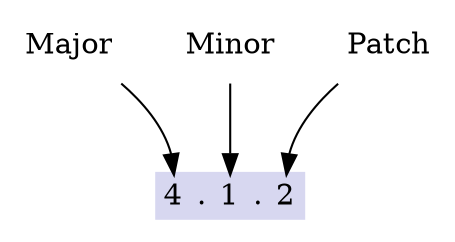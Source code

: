 digraph RailsVer {

  // ###########################################################################
  graph [];
  node  [shape=none];
  edge  [];

  // ###########################################################################
  version [label=<<table border="0" cellborder="0" bgcolor="#d7d7f0">
                    <tr>
                      <td port="major">4</td><td>.</td>
                      <td port="minor">1</td><td>.</td>
                      <td port="patch">2</td>
                    </tr>
                  </table>>];

  // ###########################################################################
  "Major" -> version:major;
  "Minor" -> version:minor;
  "Patch" -> version:patch;
}
